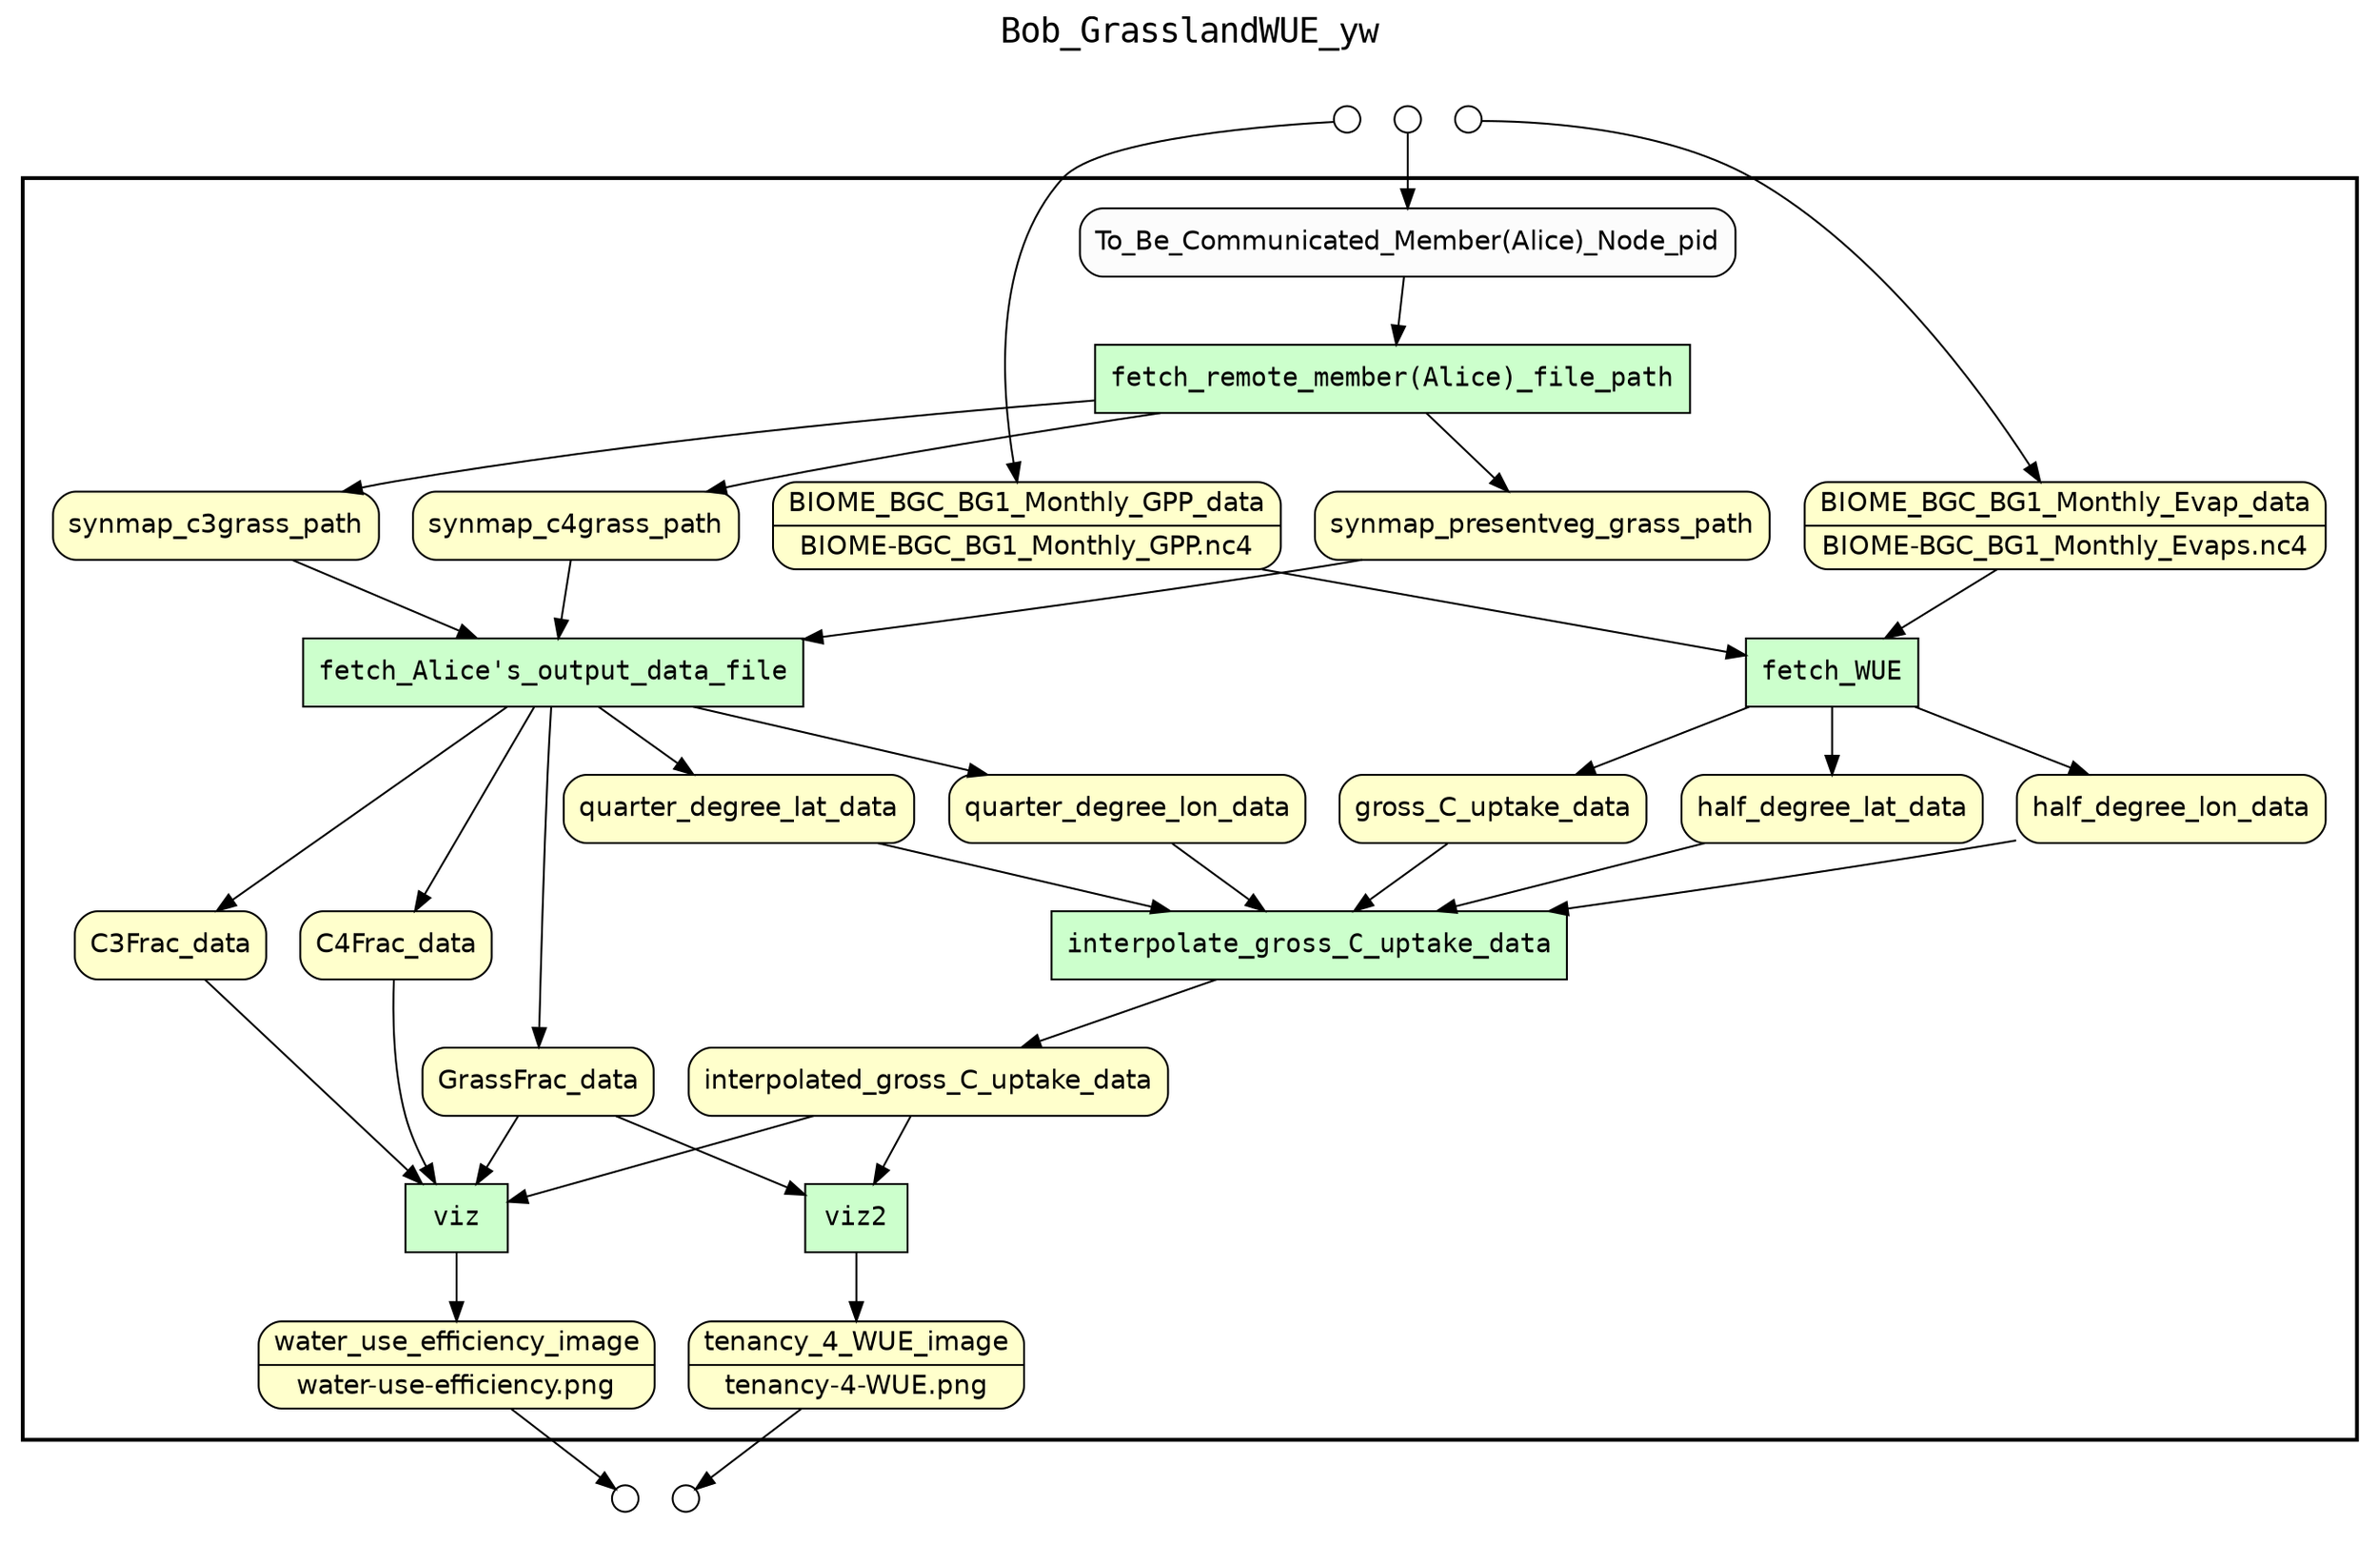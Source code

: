 digraph Workflow {
rankdir=TB
fontname=Courier; fontsize=18; labelloc=t
label=Bob_GrasslandWUE_yw
subgraph cluster_workflow_box_outer { label=""; color=black; penwidth=2
subgraph cluster_workflow_box_inner { label=""; color=white
node[shape=box style=filled fillcolor="#CCFFCC" peripheries=1 fontname=Courier]
fetch_WUE
"fetch_remote_member(Alice)_file_path"
"fetch_Alice's_output_data_file"
interpolate_gross_C_uptake_data
viz
viz2
node[shape=box style="rounded,filled" fillcolor="#FFFFCC" peripheries=1 fontname=Helvetica]
water_use_efficiency_image [shape=record rankdir=LR label="{<f0> water_use_efficiency_image |<f1> water-use-efficiency.png}"];
tenancy_4_WUE_image [shape=record rankdir=LR label="{<f0> tenancy_4_WUE_image |<f1> tenancy-4-WUE.png}"];
BIOME_BGC_BG1_Monthly_GPP_data [shape=record rankdir=LR label="{<f0> BIOME_BGC_BG1_Monthly_GPP_data |<f1> BIOME-BGC_BG1_Monthly_GPP.nc4}"];
BIOME_BGC_BG1_Monthly_Evap_data [shape=record rankdir=LR label="{<f0> BIOME_BGC_BG1_Monthly_Evap_data |<f1> BIOME-BGC_BG1_Monthly_Evaps.nc4}"];
synmap_c3grass_path
synmap_c4grass_path
synmap_presentveg_grass_path
quarter_degree_lat_data
quarter_degree_lon_data
gross_C_uptake_data
half_degree_lat_data
half_degree_lon_data
interpolated_gross_C_uptake_data
C3Frac_data
C4Frac_data
GrassFrac_data
node[shape=box style="rounded,filled" fillcolor="#FCFCFC" peripheries=1 fontname=Helvetica]
"To_Be_Communicated_Member(Alice)_Node_pid"
fetch_WUE -> gross_C_uptake_data
fetch_WUE -> half_degree_lat_data
fetch_WUE -> half_degree_lon_data
BIOME_BGC_BG1_Monthly_GPP_data -> fetch_WUE
BIOME_BGC_BG1_Monthly_Evap_data -> fetch_WUE
"fetch_remote_member(Alice)_file_path" -> synmap_c3grass_path
"fetch_remote_member(Alice)_file_path" -> synmap_c4grass_path
"fetch_remote_member(Alice)_file_path" -> synmap_presentveg_grass_path
"To_Be_Communicated_Member(Alice)_Node_pid" -> "fetch_remote_member(Alice)_file_path"
"fetch_Alice's_output_data_file" -> C3Frac_data
"fetch_Alice's_output_data_file" -> C4Frac_data
"fetch_Alice's_output_data_file" -> GrassFrac_data
"fetch_Alice's_output_data_file" -> quarter_degree_lat_data
"fetch_Alice's_output_data_file" -> quarter_degree_lon_data
synmap_c3grass_path -> "fetch_Alice's_output_data_file"
synmap_c4grass_path -> "fetch_Alice's_output_data_file"
synmap_presentveg_grass_path -> "fetch_Alice's_output_data_file"
interpolate_gross_C_uptake_data -> interpolated_gross_C_uptake_data
quarter_degree_lat_data -> interpolate_gross_C_uptake_data
quarter_degree_lon_data -> interpolate_gross_C_uptake_data
gross_C_uptake_data -> interpolate_gross_C_uptake_data
half_degree_lat_data -> interpolate_gross_C_uptake_data
half_degree_lon_data -> interpolate_gross_C_uptake_data
viz -> water_use_efficiency_image
interpolated_gross_C_uptake_data -> viz
C3Frac_data -> viz
C4Frac_data -> viz
GrassFrac_data -> viz
viz2 -> tenancy_4_WUE_image
GrassFrac_data -> viz2
interpolated_gross_C_uptake_data -> viz2
}}
subgraph cluster_input_ports_group_outer { label=""; color=white
subgraph cluster_input_ports_group_inner { label=""; color=white
node[shape=circle style="rounded,filled" fillcolor="#FFFFFF" peripheries=1 fontname=Helvetica width=0.2]
BIOME_BGC_BG1_Monthly_GPP_data_input_port [label=""]
BIOME_BGC_BG1_Monthly_Evap_data_input_port [label=""]
"To_Be_Communicated_Member(Alice)_Node_pid_input_port" [label=""]
}}
subgraph cluster_output_ports_group_outer { label=""; color=white
subgraph cluster_output_ports_group_inner { label=""; color=white
node[shape=circle style="rounded,filled" fillcolor="#FFFFFF" peripheries=1 fontname=Helvetica width=0.2]
water_use_efficiency_image_output_port [label=""]
tenancy_4_WUE_image_output_port [label=""]
}}
BIOME_BGC_BG1_Monthly_GPP_data_input_port -> BIOME_BGC_BG1_Monthly_GPP_data
BIOME_BGC_BG1_Monthly_Evap_data_input_port -> BIOME_BGC_BG1_Monthly_Evap_data
"To_Be_Communicated_Member(Alice)_Node_pid_input_port" -> "To_Be_Communicated_Member(Alice)_Node_pid"
water_use_efficiency_image -> water_use_efficiency_image_output_port
tenancy_4_WUE_image -> tenancy_4_WUE_image_output_port
}
